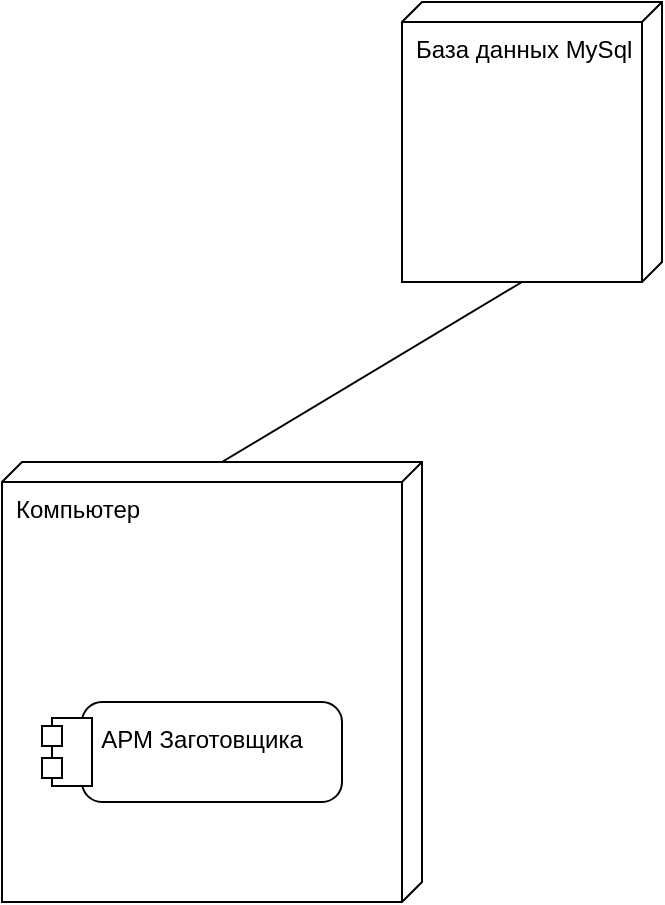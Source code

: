 <mxfile version="21.3.7" type="device">
  <diagram name="Страница 1" id="5WubpqhYVPEtmWXUSMpR">
    <mxGraphModel dx="1379" dy="756" grid="1" gridSize="10" guides="1" tooltips="1" connect="1" arrows="1" fold="1" page="1" pageScale="1" pageWidth="827" pageHeight="1169" math="0" shadow="0">
      <root>
        <mxCell id="0" />
        <mxCell id="1" parent="0" />
        <mxCell id="3CyaGFI086CZrW1SGtfO-1" value="Компьютер&amp;nbsp;" style="verticalAlign=top;align=left;shape=cube;size=10;direction=south;fontStyle=0;html=1;boundedLbl=1;spacingLeft=5;whiteSpace=wrap;" vertex="1" parent="1">
          <mxGeometry x="120" y="270" width="210" height="220" as="geometry" />
        </mxCell>
        <mxCell id="3CyaGFI086CZrW1SGtfO-3" value="АРМ Заготовщика" style="shape=mxgraph.uml25.actionParams;html=1;align=center;verticalAlign=top;absoluteArcSize=1;arcSize=10;dashed=0;spacingLeft=10;spacingTop=5;whiteSpace=wrap;" vertex="1" parent="1">
          <mxGeometry x="140" y="390" width="150" height="50" as="geometry" />
        </mxCell>
        <mxCell id="3CyaGFI086CZrW1SGtfO-4" value="База данных MySql" style="verticalAlign=top;align=left;shape=cube;size=10;direction=south;fontStyle=0;html=1;boundedLbl=1;spacingLeft=5;whiteSpace=wrap;" vertex="1" parent="1">
          <mxGeometry x="320" y="40" width="130" height="140" as="geometry" />
        </mxCell>
        <mxCell id="3CyaGFI086CZrW1SGtfO-6" value="" style="endArrow=none;html=1;rounded=0;entryX=0;entryY=0;entryDx=140;entryDy=70;entryPerimeter=0;exitX=0;exitY=0;exitDx=0;exitDy=100;exitPerimeter=0;" edge="1" parent="1" source="3CyaGFI086CZrW1SGtfO-1" target="3CyaGFI086CZrW1SGtfO-4">
          <mxGeometry width="50" height="50" relative="1" as="geometry">
            <mxPoint x="390" y="410" as="sourcePoint" />
            <mxPoint x="440" y="360" as="targetPoint" />
          </mxGeometry>
        </mxCell>
      </root>
    </mxGraphModel>
  </diagram>
</mxfile>
